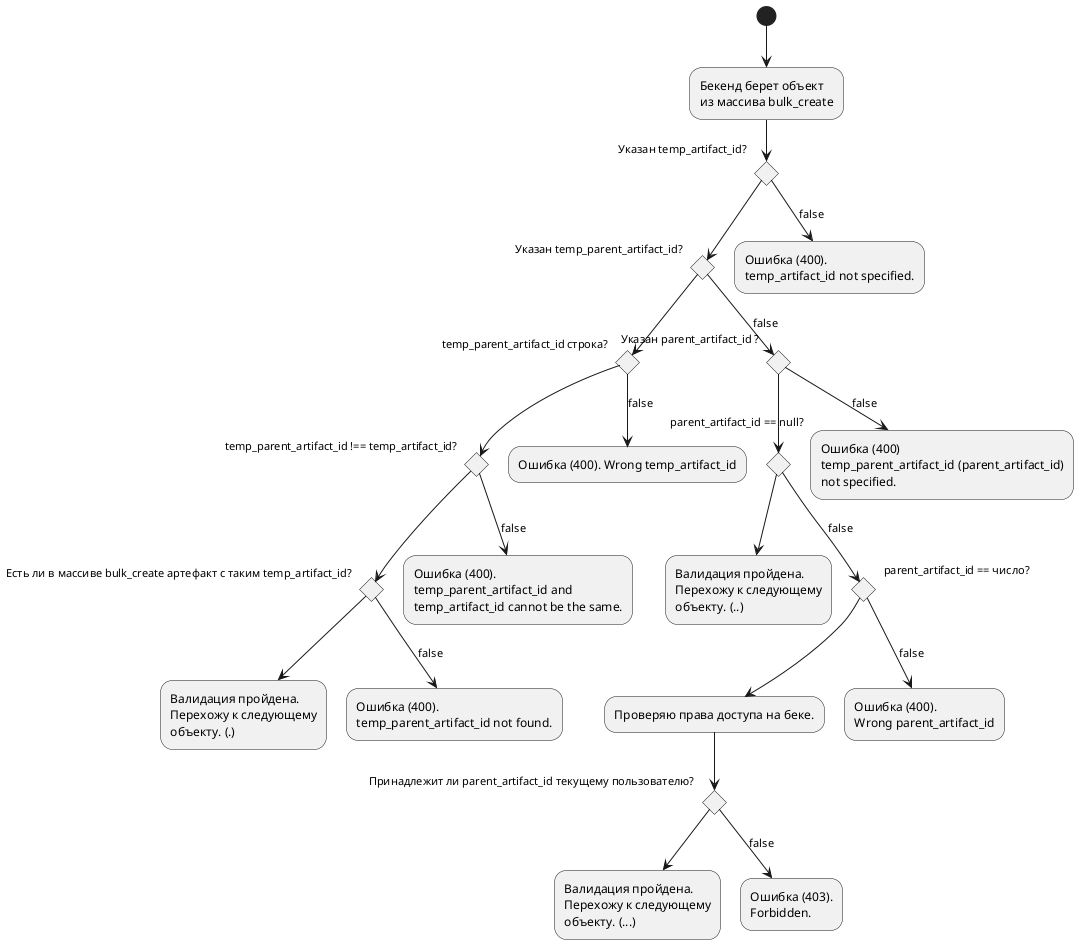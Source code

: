 @startuml
(*) --> "Бекенд берет объект 
         из массива bulk_create"

if "Указан temp_artifact_id?" then
    if "Указан temp_parent_artifact_id?" then
        if "temp_parent_artifact_id строка?" then

            if "temp_parent_artifact_id !== temp_artifact_id?" then
                if "Есть ли в массиве bulk_create артефакт с таким temp_artifact_id?" then
                    --> "Валидация пройдена. 
                         Перехожу к следующему 
                         объекту. (.)"
                else 
                    --> [false] "Ошибка (400). 
                    temp_parent_artifact_id not found."
                endif
            else 
                --> [false] "Ошибка (400). 
                     temp_parent_artifact_id and 
                     temp_artifact_id cannot be the same."
            endif


        else 
            --> [false] "Ошибка (400). Wrong temp_artifact_id"
        endif
    else
        [false] if "Указан parent_artifact_id ?" then
            if "parent_artifact_id == null?" then
                --> "Валидация пройдена. 
                     Перехожу к следующему 
                     объекту. (..)"
            else 
                [false] if "parent_artifact_id == число?" then

                    --> "Проверяю права доступа на беке."
                    if "Принадлежит ли parent_artifact_id текущему пользователю?" then
                        --> "Валидация пройдена. 
                             Перехожу к следующему 
                             объекту. (...)"
                    else
                    --> [false] "Ошибка (403). 
                         Forbidden."
                    endif


                else 
                    --> [false] "Ошибка (400). 
                         Wrong parent_artifact_id"
                endif
            endif
        else
            --> [false] "Ошибка (400) 
                temp_parent_artifact_id (parent_artifact_id) 
                not specified."
        endif
    endif

else 
  --> [false] "Ошибка (400). 
temp_artifact_id not specified."
endif
@enduml
